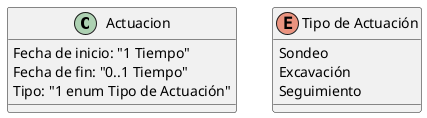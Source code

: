 @startuml
class "Actuacion" as Actuacion{
    Fecha de inicio: "1 Tiempo"
    Fecha de fin: "0..1 Tiempo"
    Tipo: "1 enum Tipo de Actuación"
}

enum "Tipo de Actuación" as TipoActuacion{
    Sondeo
    Excavación
    Seguimiento
}

@enduml